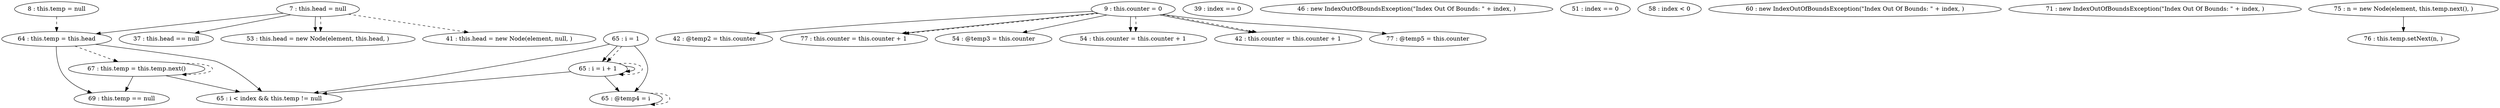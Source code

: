 digraph G {
"7 : this.head = null"
"7 : this.head = null" -> "64 : this.temp = this.head"
"7 : this.head = null" -> "37 : this.head == null"
"7 : this.head = null" -> "53 : this.head = new Node(element, this.head, )"
"7 : this.head = null" -> "53 : this.head = new Node(element, this.head, )" [style=dashed]
"7 : this.head = null" -> "41 : this.head = new Node(element, null, )" [style=dashed]
"8 : this.temp = null"
"8 : this.temp = null" -> "64 : this.temp = this.head" [style=dashed]
"9 : this.counter = 0"
"9 : this.counter = 0" -> "42 : @temp2 = this.counter"
"9 : this.counter = 0" -> "77 : this.counter = this.counter + 1"
"9 : this.counter = 0" -> "54 : @temp3 = this.counter"
"9 : this.counter = 0" -> "54 : this.counter = this.counter + 1"
"9 : this.counter = 0" -> "42 : this.counter = this.counter + 1"
"9 : this.counter = 0" -> "77 : @temp5 = this.counter"
"9 : this.counter = 0" -> "77 : this.counter = this.counter + 1" [style=dashed]
"9 : this.counter = 0" -> "54 : this.counter = this.counter + 1" [style=dashed]
"9 : this.counter = 0" -> "42 : this.counter = this.counter + 1" [style=dashed]
"37 : this.head == null"
"39 : index == 0"
"41 : this.head = new Node(element, null, )"
"42 : @temp2 = this.counter"
"42 : this.counter = this.counter + 1"
"46 : new IndexOutOfBoundsException(\"Index Out Of Bounds: \" + index, )"
"51 : index == 0"
"53 : this.head = new Node(element, this.head, )"
"54 : @temp3 = this.counter"
"54 : this.counter = this.counter + 1"
"58 : index < 0"
"60 : new IndexOutOfBoundsException(\"Index Out Of Bounds: \" + index, )"
"64 : this.temp = this.head"
"64 : this.temp = this.head" -> "65 : i < index && this.temp != null"
"64 : this.temp = this.head" -> "69 : this.temp == null"
"64 : this.temp = this.head" -> "67 : this.temp = this.temp.next()" [style=dashed]
"65 : i = 1"
"65 : i = 1" -> "65 : i < index && this.temp != null"
"65 : i = 1" -> "65 : i = i + 1"
"65 : i = 1" -> "65 : @temp4 = i"
"65 : i = 1" -> "65 : i = i + 1" [style=dashed]
"65 : i < index && this.temp != null"
"67 : this.temp = this.temp.next()"
"67 : this.temp = this.temp.next()" -> "65 : i < index && this.temp != null"
"67 : this.temp = this.temp.next()" -> "69 : this.temp == null"
"67 : this.temp = this.temp.next()" -> "67 : this.temp = this.temp.next()" [style=dashed]
"65 : @temp4 = i"
"65 : @temp4 = i" -> "65 : @temp4 = i" [style=dashed]
"65 : i = i + 1"
"65 : i = i + 1" -> "65 : i < index && this.temp != null"
"65 : i = i + 1" -> "65 : i = i + 1"
"65 : i = i + 1" -> "65 : @temp4 = i"
"65 : i = i + 1" -> "65 : i = i + 1" [style=dashed]
"69 : this.temp == null"
"71 : new IndexOutOfBoundsException(\"Index Out Of Bounds: \" + index, )"
"75 : n = new Node(element, this.temp.next(), )"
"75 : n = new Node(element, this.temp.next(), )" -> "76 : this.temp.setNext(n, )"
"76 : this.temp.setNext(n, )"
"77 : @temp5 = this.counter"
"77 : this.counter = this.counter + 1"
}